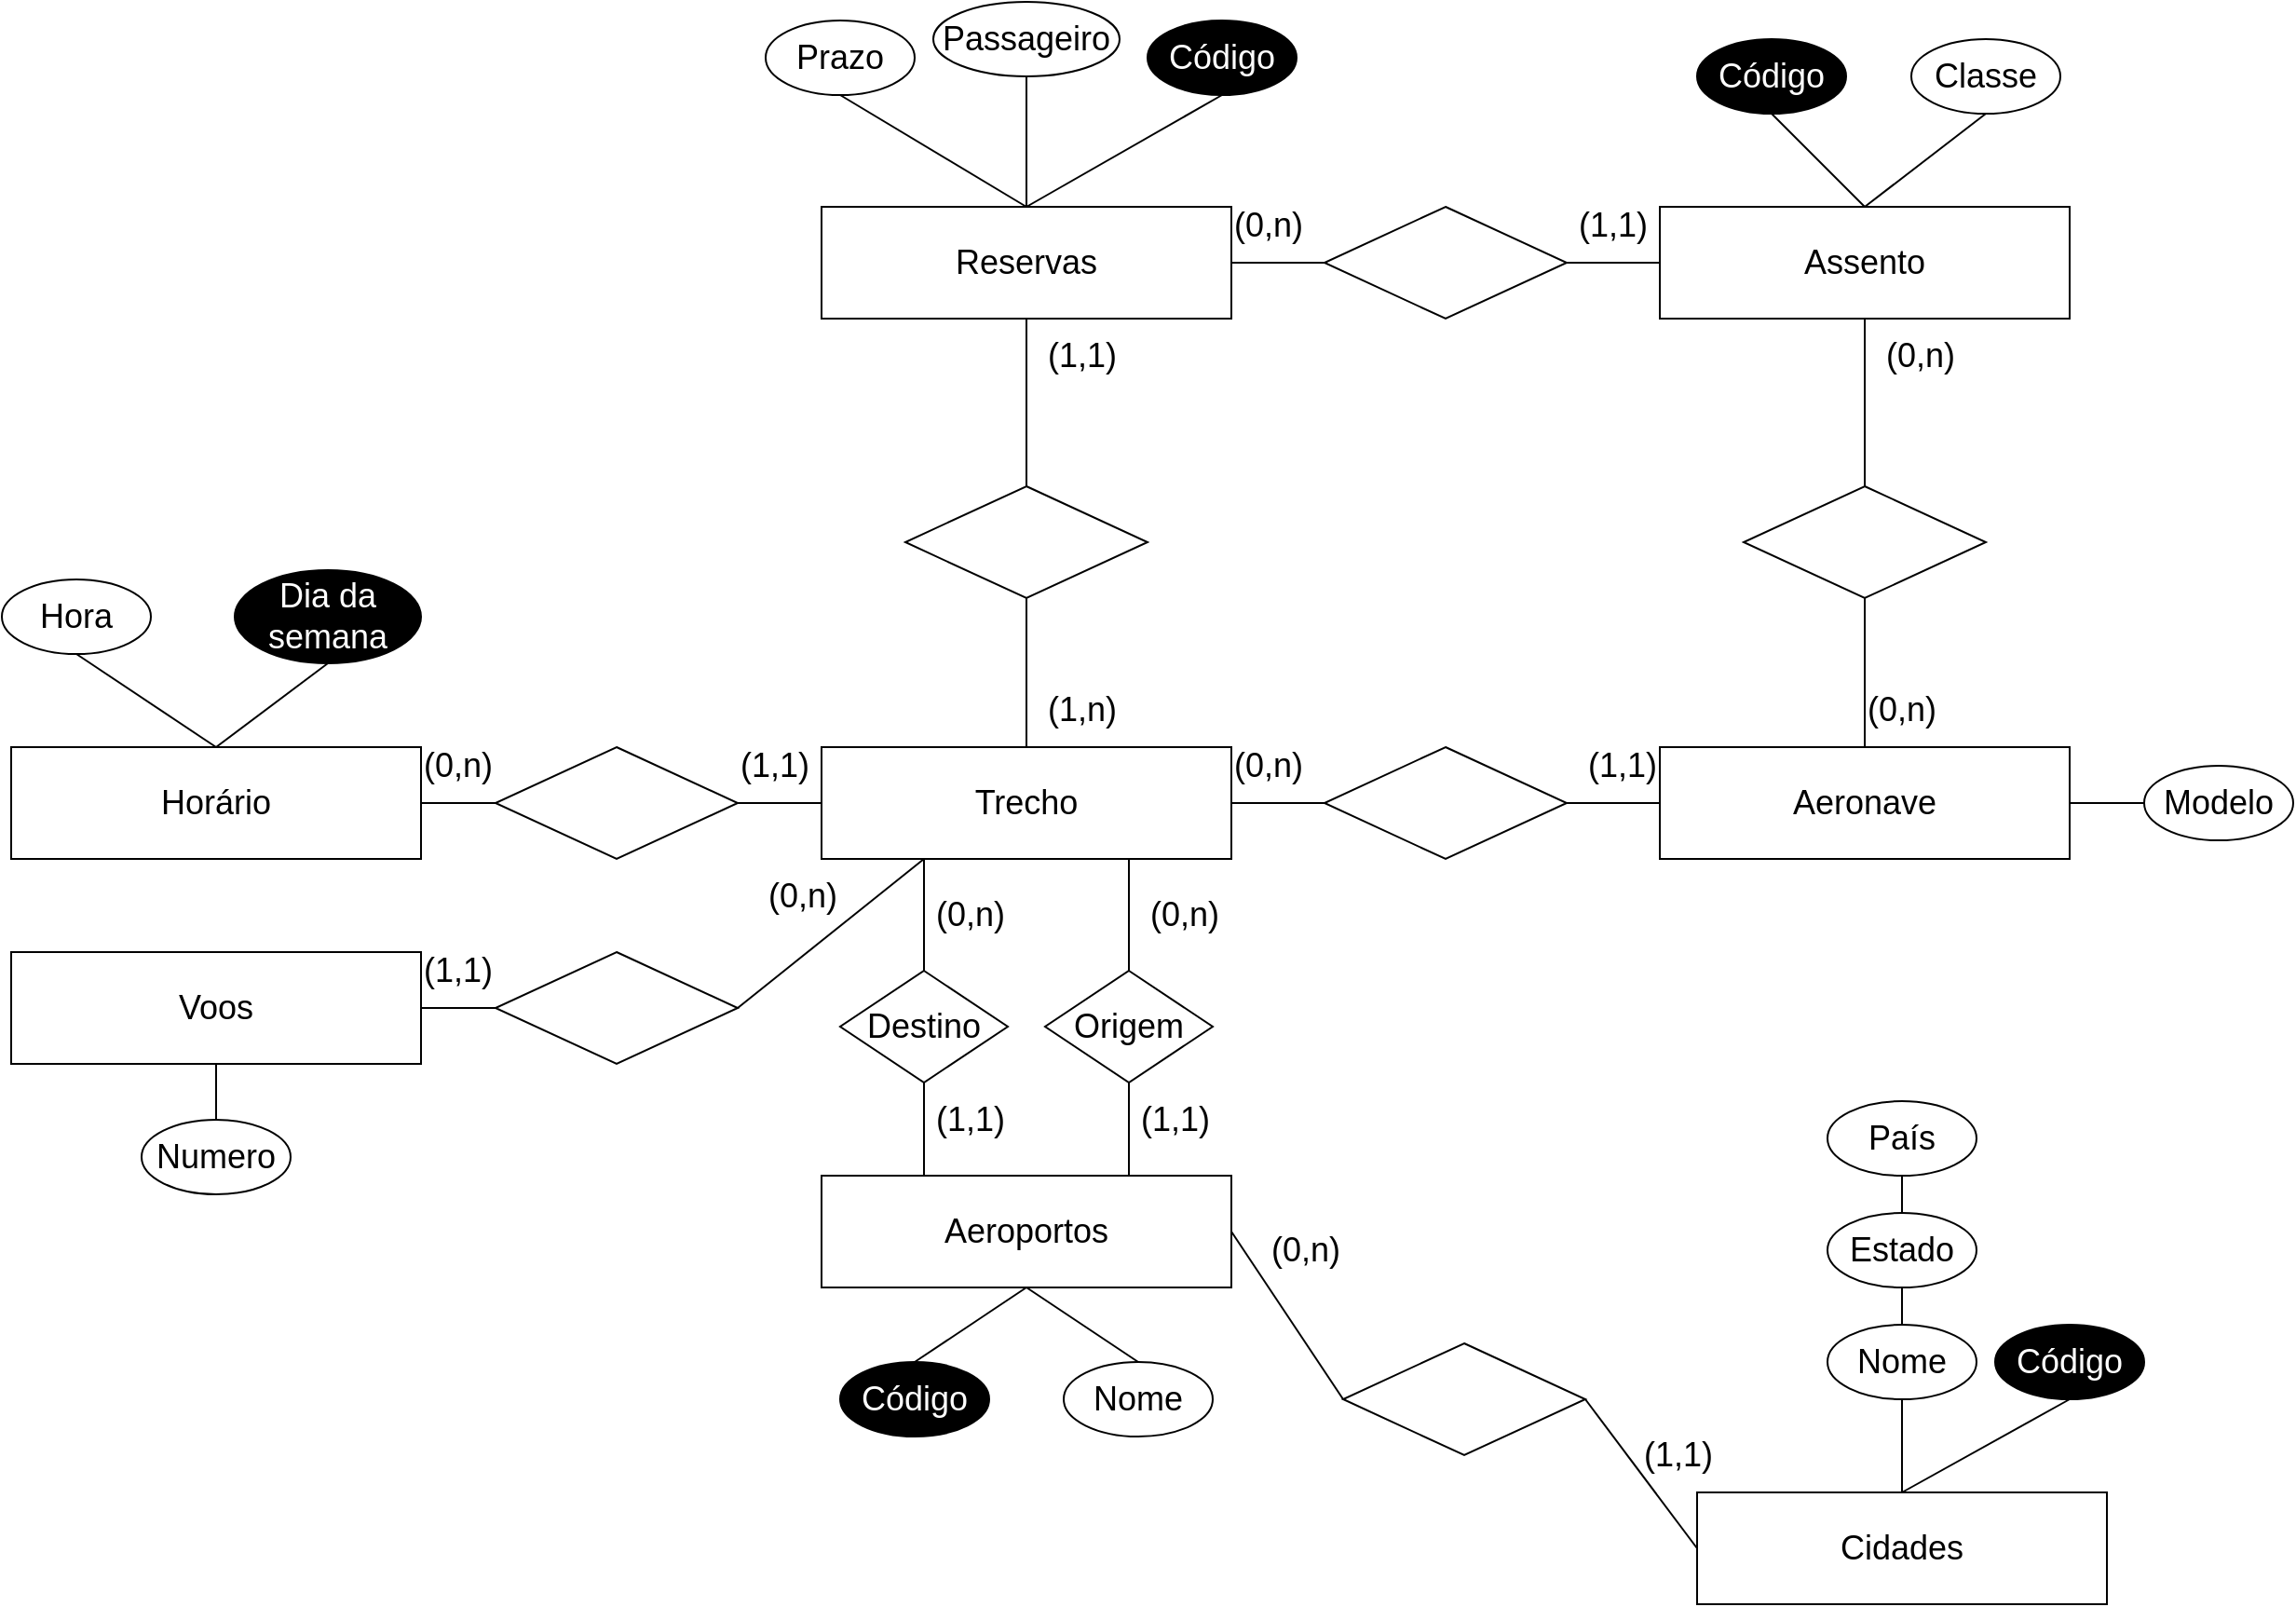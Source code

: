 <mxfile version="14.9.3" type="github">
  <diagram id="R2lEEEUBdFMjLlhIrx00" name="Page-1">
    <mxGraphModel dx="2297" dy="1850" grid="1" gridSize="10" guides="1" tooltips="1" connect="1" arrows="1" fold="1" page="1" pageScale="1" pageWidth="850" pageHeight="1100" math="0" shadow="0" extFonts="Permanent Marker^https://fonts.googleapis.com/css?family=Permanent+Marker">
      <root>
        <mxCell id="0" />
        <mxCell id="1" parent="0" />
        <mxCell id="9EKVIyOOfx1yKH4zafNA-1" value="&lt;font style=&quot;font-size: 18px&quot;&gt;Trecho&lt;/font&gt;" style="rounded=0;whiteSpace=wrap;html=1;" parent="1" vertex="1">
          <mxGeometry y="370" width="220" height="60" as="geometry" />
        </mxCell>
        <mxCell id="9EKVIyOOfx1yKH4zafNA-2" value="&lt;span style=&quot;font-size: 18px&quot;&gt;Reservas&lt;/span&gt;" style="rounded=0;whiteSpace=wrap;html=1;" parent="1" vertex="1">
          <mxGeometry y="80" width="220" height="60" as="geometry" />
        </mxCell>
        <mxCell id="9EKVIyOOfx1yKH4zafNA-4" value="&lt;font style=&quot;font-size: 18px&quot;&gt;Cidades&lt;/font&gt;" style="rounded=0;whiteSpace=wrap;html=1;" parent="1" vertex="1">
          <mxGeometry x="470" y="770" width="220" height="60" as="geometry" />
        </mxCell>
        <mxCell id="9EKVIyOOfx1yKH4zafNA-5" value="&lt;span style=&quot;font-size: 18px&quot;&gt;Aeroportos&lt;/span&gt;" style="rounded=0;whiteSpace=wrap;html=1;" parent="1" vertex="1">
          <mxGeometry y="600" width="220" height="60" as="geometry" />
        </mxCell>
        <mxCell id="9EKVIyOOfx1yKH4zafNA-6" value="&lt;span style=&quot;font-size: 18px&quot;&gt;Voos&lt;/span&gt;" style="rounded=0;whiteSpace=wrap;html=1;" parent="1" vertex="1">
          <mxGeometry x="-435" y="480" width="220" height="60" as="geometry" />
        </mxCell>
        <mxCell id="9EKVIyOOfx1yKH4zafNA-9" value="&lt;span style=&quot;font-size: 18px&quot;&gt;Aeronave&lt;/span&gt;" style="rounded=0;whiteSpace=wrap;html=1;" parent="1" vertex="1">
          <mxGeometry x="450" y="370" width="220" height="60" as="geometry" />
        </mxCell>
        <mxCell id="9EKVIyOOfx1yKH4zafNA-10" value="&lt;span style=&quot;font-size: 18px&quot;&gt;Assento&lt;/span&gt;" style="rounded=0;whiteSpace=wrap;html=1;" parent="1" vertex="1">
          <mxGeometry x="450" y="80" width="220" height="60" as="geometry" />
        </mxCell>
        <mxCell id="cMllE6r7DTJcGbb2FHrs-1" value="&lt;font style=&quot;font-size: 18px&quot; color=&quot;#ffffff&quot;&gt;Código&lt;/font&gt;" style="ellipse;whiteSpace=wrap;html=1;fillColor=#000000;" parent="1" vertex="1">
          <mxGeometry x="175" y="-20" width="80" height="40" as="geometry" />
        </mxCell>
        <mxCell id="cMllE6r7DTJcGbb2FHrs-2" value="&lt;span style=&quot;font-size: 18px&quot;&gt;Passageiro&lt;/span&gt;" style="ellipse;whiteSpace=wrap;html=1;" parent="1" vertex="1">
          <mxGeometry x="60" y="-30" width="100" height="40" as="geometry" />
        </mxCell>
        <mxCell id="cMllE6r7DTJcGbb2FHrs-3" value="" style="endArrow=none;html=1;entryX=0.5;entryY=1;entryDx=0;entryDy=0;exitX=0.5;exitY=0;exitDx=0;exitDy=0;" parent="1" source="9EKVIyOOfx1yKH4zafNA-1" target="9EKVIyOOfx1yKH4zafNA-2" edge="1">
          <mxGeometry width="50" height="50" relative="1" as="geometry">
            <mxPoint x="130" y="390" as="sourcePoint" />
            <mxPoint x="180" y="340" as="targetPoint" />
          </mxGeometry>
        </mxCell>
        <mxCell id="cMllE6r7DTJcGbb2FHrs-5" value="" style="endArrow=none;html=1;entryX=1;entryY=0.5;entryDx=0;entryDy=0;exitX=0;exitY=0.5;exitDx=0;exitDy=0;" parent="1" source="9EKVIyOOfx1yKH4zafNA-1" target="cMllE6r7DTJcGbb2FHrs-41" edge="1">
          <mxGeometry width="50" height="50" relative="1" as="geometry">
            <mxPoint x="130" y="390" as="sourcePoint" />
            <mxPoint x="-90.0" y="400" as="targetPoint" />
          </mxGeometry>
        </mxCell>
        <mxCell id="cMllE6r7DTJcGbb2FHrs-6" value="&lt;font style=&quot;font-size: 18px&quot;&gt;Prazo&lt;/font&gt;" style="ellipse;whiteSpace=wrap;html=1;" parent="1" vertex="1">
          <mxGeometry x="-30" y="-20" width="80" height="40" as="geometry" />
        </mxCell>
        <mxCell id="cMllE6r7DTJcGbb2FHrs-7" value="" style="endArrow=none;html=1;entryX=0.5;entryY=1;entryDx=0;entryDy=0;exitX=0.5;exitY=0;exitDx=0;exitDy=0;" parent="1" source="9EKVIyOOfx1yKH4zafNA-2" target="cMllE6r7DTJcGbb2FHrs-6" edge="1">
          <mxGeometry width="50" height="50" relative="1" as="geometry">
            <mxPoint x="130" y="330" as="sourcePoint" />
            <mxPoint x="180" y="280" as="targetPoint" />
          </mxGeometry>
        </mxCell>
        <mxCell id="cMllE6r7DTJcGbb2FHrs-8" value="" style="endArrow=none;html=1;entryX=0.5;entryY=1;entryDx=0;entryDy=0;" parent="1" target="cMllE6r7DTJcGbb2FHrs-1" edge="1">
          <mxGeometry width="50" height="50" relative="1" as="geometry">
            <mxPoint x="110" y="80" as="sourcePoint" />
            <mxPoint x="170" y="20" as="targetPoint" />
          </mxGeometry>
        </mxCell>
        <mxCell id="cMllE6r7DTJcGbb2FHrs-9" value="" style="endArrow=none;html=1;exitX=0.5;exitY=0;exitDx=0;exitDy=0;entryX=0.5;entryY=1;entryDx=0;entryDy=0;" parent="1" source="9EKVIyOOfx1yKH4zafNA-2" target="cMllE6r7DTJcGbb2FHrs-2" edge="1">
          <mxGeometry width="50" height="50" relative="1" as="geometry">
            <mxPoint x="110" y="70.0" as="sourcePoint" />
            <mxPoint x="120" y="20" as="targetPoint" />
          </mxGeometry>
        </mxCell>
        <mxCell id="cMllE6r7DTJcGbb2FHrs-11" value="&lt;font style=&quot;font-size: 18px&quot;&gt;Numero&lt;/font&gt;" style="ellipse;whiteSpace=wrap;html=1;" parent="1" vertex="1">
          <mxGeometry x="-365" y="570" width="80" height="40" as="geometry" />
        </mxCell>
        <mxCell id="cMllE6r7DTJcGbb2FHrs-14" value="" style="endArrow=none;html=1;entryX=0.5;entryY=1;entryDx=0;entryDy=0;exitX=0.5;exitY=0;exitDx=0;exitDy=0;" parent="1" source="cMllE6r7DTJcGbb2FHrs-11" target="9EKVIyOOfx1yKH4zafNA-6" edge="1">
          <mxGeometry width="50" height="50" relative="1" as="geometry">
            <mxPoint x="-235" y="790" as="sourcePoint" />
            <mxPoint x="-125" y="730" as="targetPoint" />
          </mxGeometry>
        </mxCell>
        <mxCell id="cMllE6r7DTJcGbb2FHrs-16" value="" style="endArrow=none;html=1;entryX=0.25;entryY=1;entryDx=0;entryDy=0;exitX=1;exitY=0.5;exitDx=0;exitDy=0;startArrow=none;" parent="1" source="cMllE6r7DTJcGbb2FHrs-55" target="9EKVIyOOfx1yKH4zafNA-1" edge="1">
          <mxGeometry width="50" height="50" relative="1" as="geometry">
            <mxPoint x="380" y="460" as="sourcePoint" />
            <mxPoint x="430" y="410" as="targetPoint" />
          </mxGeometry>
        </mxCell>
        <mxCell id="cMllE6r7DTJcGbb2FHrs-20" value="&lt;font style=&quot;font-size: 18px&quot;&gt;Modelo&lt;/font&gt;" style="ellipse;whiteSpace=wrap;html=1;" parent="1" vertex="1">
          <mxGeometry x="710" y="380" width="80" height="40" as="geometry" />
        </mxCell>
        <mxCell id="cMllE6r7DTJcGbb2FHrs-21" value="" style="endArrow=none;html=1;exitX=0.25;exitY=1;exitDx=0;exitDy=0;entryX=0.25;entryY=0;entryDx=0;entryDy=0;" parent="1" source="9EKVIyOOfx1yKH4zafNA-1" target="9EKVIyOOfx1yKH4zafNA-5" edge="1">
          <mxGeometry width="50" height="50" relative="1" as="geometry">
            <mxPoint x="340" y="410" as="sourcePoint" />
            <mxPoint x="390" y="360" as="targetPoint" />
          </mxGeometry>
        </mxCell>
        <mxCell id="cMllE6r7DTJcGbb2FHrs-22" value="" style="endArrow=none;html=1;entryX=0;entryY=0.5;entryDx=0;entryDy=0;exitX=1;exitY=0.5;exitDx=0;exitDy=0;" parent="1" source="9EKVIyOOfx1yKH4zafNA-5" target="K0stT1CYS860riI5PFnf-12" edge="1">
          <mxGeometry width="50" height="50" relative="1" as="geometry">
            <mxPoint x="220" y="630" as="sourcePoint" />
            <mxPoint x="-40" y="590" as="targetPoint" />
          </mxGeometry>
        </mxCell>
        <mxCell id="cMllE6r7DTJcGbb2FHrs-23" value="" style="endArrow=none;html=1;exitX=0.75;exitY=1;exitDx=0;exitDy=0;entryX=0.75;entryY=0;entryDx=0;entryDy=0;" parent="1" source="9EKVIyOOfx1yKH4zafNA-1" target="9EKVIyOOfx1yKH4zafNA-5" edge="1">
          <mxGeometry width="50" height="50" relative="1" as="geometry">
            <mxPoint x="215" y="430" as="sourcePoint" />
            <mxPoint x="440" y="430" as="targetPoint" />
          </mxGeometry>
        </mxCell>
        <mxCell id="cMllE6r7DTJcGbb2FHrs-24" value="&lt;font style=&quot;font-size: 18px&quot;&gt;Destino&lt;/font&gt;" style="rhombus;whiteSpace=wrap;html=1;" parent="1" vertex="1">
          <mxGeometry x="10" y="490" width="90" height="60" as="geometry" />
        </mxCell>
        <mxCell id="cMllE6r7DTJcGbb2FHrs-28" value="&lt;font style=&quot;font-size: 18px&quot;&gt;Origem&lt;/font&gt;" style="rhombus;whiteSpace=wrap;html=1;" parent="1" vertex="1">
          <mxGeometry x="120" y="490" width="90" height="60" as="geometry" />
        </mxCell>
        <mxCell id="cMllE6r7DTJcGbb2FHrs-30" value="&lt;font style=&quot;font-size: 18px&quot;&gt;Nome&lt;/font&gt;" style="ellipse;whiteSpace=wrap;html=1;" parent="1" vertex="1">
          <mxGeometry x="540" y="680" width="80" height="40" as="geometry" />
        </mxCell>
        <mxCell id="cMllE6r7DTJcGbb2FHrs-31" value="&lt;font style=&quot;font-size: 18px&quot;&gt;Estado&lt;/font&gt;" style="ellipse;whiteSpace=wrap;html=1;" parent="1" vertex="1">
          <mxGeometry x="540" y="620" width="80" height="40" as="geometry" />
        </mxCell>
        <mxCell id="cMllE6r7DTJcGbb2FHrs-32" value="&lt;font style=&quot;font-size: 18px&quot;&gt;País&lt;/font&gt;" style="ellipse;whiteSpace=wrap;html=1;" parent="1" vertex="1">
          <mxGeometry x="540" y="560" width="80" height="40" as="geometry" />
        </mxCell>
        <mxCell id="cMllE6r7DTJcGbb2FHrs-33" value="" style="endArrow=none;html=1;entryX=0.5;entryY=0;entryDx=0;entryDy=0;exitX=0.5;exitY=1;exitDx=0;exitDy=0;" parent="1" source="cMllE6r7DTJcGbb2FHrs-30" target="9EKVIyOOfx1yKH4zafNA-4" edge="1">
          <mxGeometry width="50" height="50" relative="1" as="geometry">
            <mxPoint x="460" y="580" as="sourcePoint" />
            <mxPoint x="410" y="540" as="targetPoint" />
          </mxGeometry>
        </mxCell>
        <mxCell id="cMllE6r7DTJcGbb2FHrs-36" value="" style="endArrow=none;html=1;entryX=0.5;entryY=1;entryDx=0;entryDy=0;exitX=0.5;exitY=0;exitDx=0;exitDy=0;" parent="1" source="cMllE6r7DTJcGbb2FHrs-30" target="cMllE6r7DTJcGbb2FHrs-31" edge="1">
          <mxGeometry width="50" height="50" relative="1" as="geometry">
            <mxPoint x="580" y="700" as="sourcePoint" />
            <mxPoint x="580" y="650" as="targetPoint" />
          </mxGeometry>
        </mxCell>
        <mxCell id="cMllE6r7DTJcGbb2FHrs-37" value="" style="endArrow=none;html=1;entryX=0.5;entryY=1;entryDx=0;entryDy=0;exitX=0.5;exitY=0;exitDx=0;exitDy=0;" parent="1" source="cMllE6r7DTJcGbb2FHrs-31" target="cMllE6r7DTJcGbb2FHrs-32" edge="1">
          <mxGeometry width="50" height="50" relative="1" as="geometry">
            <mxPoint x="910" y="500" as="sourcePoint" />
            <mxPoint x="960" y="450" as="targetPoint" />
          </mxGeometry>
        </mxCell>
        <mxCell id="cMllE6r7DTJcGbb2FHrs-38" value="&lt;font style=&quot;font-size: 18px&quot;&gt;Nome&lt;/font&gt;" style="ellipse;whiteSpace=wrap;html=1;" parent="1" vertex="1">
          <mxGeometry x="130" y="700" width="80" height="40" as="geometry" />
        </mxCell>
        <mxCell id="cMllE6r7DTJcGbb2FHrs-40" value="" style="endArrow=none;html=1;entryX=0.5;entryY=1;entryDx=0;entryDy=0;exitX=0.5;exitY=0;exitDx=0;exitDy=0;" parent="1" source="cMllE6r7DTJcGbb2FHrs-38" target="9EKVIyOOfx1yKH4zafNA-5" edge="1">
          <mxGeometry width="50" height="50" relative="1" as="geometry">
            <mxPoint x="20" y="590" as="sourcePoint" />
            <mxPoint x="70" y="540" as="targetPoint" />
          </mxGeometry>
        </mxCell>
        <mxCell id="cMllE6r7DTJcGbb2FHrs-41" value="&lt;span style=&quot;font-size: 18px&quot;&gt;Horário&lt;/span&gt;" style="rounded=0;whiteSpace=wrap;html=1;" parent="1" vertex="1">
          <mxGeometry x="-435" y="370" width="220" height="60" as="geometry" />
        </mxCell>
        <mxCell id="cMllE6r7DTJcGbb2FHrs-42" value="&lt;font style=&quot;font-size: 18px&quot;&gt;Hora&lt;/font&gt;" style="ellipse;whiteSpace=wrap;html=1;" parent="1" vertex="1">
          <mxGeometry x="-440" y="280" width="80" height="40" as="geometry" />
        </mxCell>
        <mxCell id="cMllE6r7DTJcGbb2FHrs-43" value="&lt;font style=&quot;font-size: 18px&quot;&gt;Dia da semana&lt;/font&gt;" style="ellipse;whiteSpace=wrap;html=1;shadow=0;sketch=0;fontColor=#ffffff;fillColor=#000000;" parent="1" vertex="1">
          <mxGeometry x="-315" y="275" width="100" height="50" as="geometry" />
        </mxCell>
        <mxCell id="cMllE6r7DTJcGbb2FHrs-44" value="" style="endArrow=none;html=1;entryX=0.5;entryY=1;entryDx=0;entryDy=0;exitX=0.5;exitY=0;exitDx=0;exitDy=0;" parent="1" source="cMllE6r7DTJcGbb2FHrs-41" target="cMllE6r7DTJcGbb2FHrs-42" edge="1">
          <mxGeometry width="50" height="50" relative="1" as="geometry">
            <mxPoint x="-195" y="350" as="sourcePoint" />
            <mxPoint x="-145" y="300" as="targetPoint" />
          </mxGeometry>
        </mxCell>
        <mxCell id="cMllE6r7DTJcGbb2FHrs-45" value="" style="endArrow=none;html=1;entryX=0.5;entryY=1;entryDx=0;entryDy=0;exitX=0.5;exitY=0;exitDx=0;exitDy=0;" parent="1" source="cMllE6r7DTJcGbb2FHrs-41" target="cMllE6r7DTJcGbb2FHrs-43" edge="1">
          <mxGeometry width="50" height="50" relative="1" as="geometry">
            <mxPoint x="-195" y="350" as="sourcePoint" />
            <mxPoint x="-145" y="300" as="targetPoint" />
          </mxGeometry>
        </mxCell>
        <mxCell id="cMllE6r7DTJcGbb2FHrs-46" value="" style="rhombus;whiteSpace=wrap;html=1;" parent="1" vertex="1">
          <mxGeometry x="-175" y="370" width="130" height="60" as="geometry" />
        </mxCell>
        <mxCell id="cMllE6r7DTJcGbb2FHrs-47" value="" style="endArrow=none;html=1;entryX=0.5;entryY=0;entryDx=0;entryDy=0;exitX=0.5;exitY=1;exitDx=0;exitDy=0;" parent="1" source="9EKVIyOOfx1yKH4zafNA-10" target="9EKVIyOOfx1yKH4zafNA-9" edge="1">
          <mxGeometry width="50" height="50" relative="1" as="geometry">
            <mxPoint x="750" y="70" as="sourcePoint" />
            <mxPoint x="920" y="-130" as="targetPoint" />
          </mxGeometry>
        </mxCell>
        <mxCell id="cMllE6r7DTJcGbb2FHrs-48" value="" style="endArrow=none;html=1;entryX=0;entryY=0.5;entryDx=0;entryDy=0;" parent="1" target="cMllE6r7DTJcGbb2FHrs-20" edge="1">
          <mxGeometry width="50" height="50" relative="1" as="geometry">
            <mxPoint x="670" y="400" as="sourcePoint" />
            <mxPoint x="920" y="-130" as="targetPoint" />
          </mxGeometry>
        </mxCell>
        <mxCell id="cMllE6r7DTJcGbb2FHrs-50" value="&lt;font style=&quot;font-size: 18px&quot;&gt;Classe&lt;/font&gt;" style="ellipse;whiteSpace=wrap;html=1;" parent="1" vertex="1">
          <mxGeometry x="585" y="-10" width="80" height="40" as="geometry" />
        </mxCell>
        <mxCell id="cMllE6r7DTJcGbb2FHrs-51" value="" style="endArrow=none;html=1;exitX=0.5;exitY=0;exitDx=0;exitDy=0;entryX=0.5;entryY=1;entryDx=0;entryDy=0;" parent="1" source="9EKVIyOOfx1yKH4zafNA-10" target="K0stT1CYS860riI5PFnf-15" edge="1">
          <mxGeometry width="50" height="50" relative="1" as="geometry">
            <mxPoint x="370" y="370" as="sourcePoint" />
            <mxPoint x="510" y="60" as="targetPoint" />
          </mxGeometry>
        </mxCell>
        <mxCell id="cMllE6r7DTJcGbb2FHrs-52" value="" style="endArrow=none;html=1;entryX=0.5;entryY=1;entryDx=0;entryDy=0;exitX=0.5;exitY=0;exitDx=0;exitDy=0;" parent="1" source="9EKVIyOOfx1yKH4zafNA-10" target="cMllE6r7DTJcGbb2FHrs-50" edge="1">
          <mxGeometry width="50" height="50" relative="1" as="geometry">
            <mxPoint x="740" y="70" as="sourcePoint" />
            <mxPoint x="420" y="320" as="targetPoint" />
          </mxGeometry>
        </mxCell>
        <mxCell id="cMllE6r7DTJcGbb2FHrs-54" value="" style="endArrow=none;html=1;entryX=0;entryY=0.5;entryDx=0;entryDy=0;exitX=1;exitY=0.5;exitDx=0;exitDy=0;" parent="1" source="9EKVIyOOfx1yKH4zafNA-2" target="9EKVIyOOfx1yKH4zafNA-10" edge="1">
          <mxGeometry width="50" height="50" relative="1" as="geometry">
            <mxPoint x="280" y="170" as="sourcePoint" />
            <mxPoint x="360" y="110" as="targetPoint" />
          </mxGeometry>
        </mxCell>
        <mxCell id="cMllE6r7DTJcGbb2FHrs-55" value="" style="rhombus;whiteSpace=wrap;html=1;rotation=0;" parent="1" vertex="1">
          <mxGeometry x="-175" y="480" width="130" height="60" as="geometry" />
        </mxCell>
        <mxCell id="cMllE6r7DTJcGbb2FHrs-56" value="" style="endArrow=none;html=1;entryX=0;entryY=0.5;entryDx=0;entryDy=0;exitX=1;exitY=0.5;exitDx=0;exitDy=0;" parent="1" source="9EKVIyOOfx1yKH4zafNA-6" target="cMllE6r7DTJcGbb2FHrs-55" edge="1">
          <mxGeometry width="50" height="50" relative="1" as="geometry">
            <mxPoint x="-325" y="530" as="sourcePoint" />
            <mxPoint x="95" y="430" as="targetPoint" />
          </mxGeometry>
        </mxCell>
        <mxCell id="cMllE6r7DTJcGbb2FHrs-61" value="" style="endArrow=none;html=1;entryX=0;entryY=0.5;entryDx=0;entryDy=0;exitX=1;exitY=0.5;exitDx=0;exitDy=0;" parent="1" source="9EKVIyOOfx1yKH4zafNA-1" target="9EKVIyOOfx1yKH4zafNA-9" edge="1">
          <mxGeometry width="50" height="50" relative="1" as="geometry">
            <mxPoint x="300" y="280" as="sourcePoint" />
            <mxPoint x="350" y="230" as="targetPoint" />
          </mxGeometry>
        </mxCell>
        <mxCell id="cMllE6r7DTJcGbb2FHrs-62" value="" style="rhombus;whiteSpace=wrap;html=1;" parent="1" vertex="1">
          <mxGeometry x="270" y="370" width="130" height="60" as="geometry" />
        </mxCell>
        <mxCell id="cMllE6r7DTJcGbb2FHrs-63" value="" style="rhombus;whiteSpace=wrap;html=1;" parent="1" vertex="1">
          <mxGeometry x="270" y="80" width="130" height="60" as="geometry" />
        </mxCell>
        <mxCell id="cMllE6r7DTJcGbb2FHrs-64" value="" style="rhombus;whiteSpace=wrap;html=1;" parent="1" vertex="1">
          <mxGeometry x="45" y="230" width="130" height="60" as="geometry" />
        </mxCell>
        <mxCell id="cMllE6r7DTJcGbb2FHrs-65" value="" style="rhombus;whiteSpace=wrap;html=1;" parent="1" vertex="1">
          <mxGeometry x="495" y="230" width="130" height="60" as="geometry" />
        </mxCell>
        <mxCell id="cMllE6r7DTJcGbb2FHrs-98" value="" style="endArrow=none;html=1;entryX=0.5;entryY=1;entryDx=0;entryDy=0;exitX=0.5;exitY=0;exitDx=0;exitDy=0;" parent="1" source="K0stT1CYS860riI5PFnf-16" target="9EKVIyOOfx1yKH4zafNA-5" edge="1">
          <mxGeometry width="50" height="50" relative="1" as="geometry">
            <mxPoint x="50" y="700" as="sourcePoint" />
            <mxPoint x="200" y="610" as="targetPoint" />
          </mxGeometry>
        </mxCell>
        <mxCell id="K0stT1CYS860riI5PFnf-1" value="&lt;font style=&quot;font-size: 18px&quot;&gt;(1,1)&lt;/font&gt;" style="text;html=1;strokeColor=none;fillColor=none;align=center;verticalAlign=middle;whiteSpace=wrap;rounded=0;" parent="1" vertex="1">
          <mxGeometry x="60" y="560" width="40" height="20" as="geometry" />
        </mxCell>
        <mxCell id="K0stT1CYS860riI5PFnf-2" value="&lt;font style=&quot;font-size: 18px&quot;&gt;(1,1)&lt;/font&gt;" style="text;html=1;strokeColor=none;fillColor=none;align=center;verticalAlign=middle;whiteSpace=wrap;rounded=0;" parent="1" vertex="1">
          <mxGeometry x="170" y="560" width="40" height="20" as="geometry" />
        </mxCell>
        <mxCell id="K0stT1CYS860riI5PFnf-3" value="&lt;font style=&quot;font-size: 18px&quot;&gt;(0,n)&lt;/font&gt;" style="text;html=1;strokeColor=none;fillColor=none;align=center;verticalAlign=middle;whiteSpace=wrap;rounded=0;" parent="1" vertex="1">
          <mxGeometry x="60" y="450" width="40" height="20" as="geometry" />
        </mxCell>
        <mxCell id="K0stT1CYS860riI5PFnf-4" value="&lt;font style=&quot;font-size: 18px&quot;&gt;(0,n)&lt;/font&gt;" style="text;html=1;strokeColor=none;fillColor=none;align=center;verticalAlign=middle;whiteSpace=wrap;rounded=0;" parent="1" vertex="1">
          <mxGeometry x="175" y="450" width="40" height="20" as="geometry" />
        </mxCell>
        <mxCell id="K0stT1CYS860riI5PFnf-5" value="&lt;font style=&quot;font-size: 18px&quot;&gt;(1,1)&lt;/font&gt;" style="text;html=1;strokeColor=none;fillColor=none;align=center;verticalAlign=middle;whiteSpace=wrap;rounded=0;" parent="1" vertex="1">
          <mxGeometry x="-45" y="370" width="40" height="20" as="geometry" />
        </mxCell>
        <mxCell id="K0stT1CYS860riI5PFnf-9" value="&lt;font style=&quot;font-size: 18px&quot;&gt;(0,n)&lt;/font&gt;" style="text;html=1;strokeColor=none;fillColor=none;align=center;verticalAlign=middle;whiteSpace=wrap;rounded=0;" parent="1" vertex="1">
          <mxGeometry x="-215" y="370" width="40" height="20" as="geometry" />
        </mxCell>
        <mxCell id="K0stT1CYS860riI5PFnf-10" value="&lt;font style=&quot;font-size: 18px&quot;&gt;(0,n)&lt;/font&gt;" style="text;html=1;strokeColor=none;fillColor=none;align=center;verticalAlign=middle;whiteSpace=wrap;rounded=0;" parent="1" vertex="1">
          <mxGeometry x="-30" y="440" width="40" height="20" as="geometry" />
        </mxCell>
        <mxCell id="K0stT1CYS860riI5PFnf-11" value="&lt;font style=&quot;font-size: 18px&quot;&gt;(1,1)&lt;/font&gt;" style="text;html=1;strokeColor=none;fillColor=none;align=center;verticalAlign=middle;whiteSpace=wrap;rounded=0;" parent="1" vertex="1">
          <mxGeometry x="-215" y="480" width="40" height="20" as="geometry" />
        </mxCell>
        <mxCell id="K0stT1CYS860riI5PFnf-12" value="" style="rhombus;whiteSpace=wrap;html=1;rotation=0;" parent="1" vertex="1">
          <mxGeometry x="280" y="690" width="130" height="60" as="geometry" />
        </mxCell>
        <mxCell id="K0stT1CYS860riI5PFnf-14" value="" style="endArrow=none;html=1;entryX=1;entryY=0.5;entryDx=0;entryDy=0;exitX=0;exitY=0.5;exitDx=0;exitDy=0;" parent="1" source="9EKVIyOOfx1yKH4zafNA-4" target="K0stT1CYS860riI5PFnf-12" edge="1">
          <mxGeometry width="50" height="50" relative="1" as="geometry">
            <mxPoint x="230" y="640" as="sourcePoint" />
            <mxPoint x="280" y="730" as="targetPoint" />
          </mxGeometry>
        </mxCell>
        <mxCell id="K0stT1CYS860riI5PFnf-15" value="&lt;font style=&quot;font-size: 18px&quot; color=&quot;#ffffff&quot;&gt;Código&lt;/font&gt;" style="ellipse;whiteSpace=wrap;html=1;fillColor=#000000;" parent="1" vertex="1">
          <mxGeometry x="470" y="-10" width="80" height="40" as="geometry" />
        </mxCell>
        <mxCell id="K0stT1CYS860riI5PFnf-16" value="&lt;font style=&quot;font-size: 18px&quot; color=&quot;#ffffff&quot;&gt;Código&lt;/font&gt;" style="ellipse;whiteSpace=wrap;html=1;fillColor=#000000;" parent="1" vertex="1">
          <mxGeometry x="10" y="700" width="80" height="40" as="geometry" />
        </mxCell>
        <mxCell id="K0stT1CYS860riI5PFnf-17" value="&lt;font style=&quot;font-size: 18px&quot;&gt;(0,n)&lt;/font&gt;" style="text;html=1;strokeColor=none;fillColor=none;align=center;verticalAlign=middle;whiteSpace=wrap;rounded=0;" parent="1" vertex="1">
          <mxGeometry x="240" y="630" width="40" height="20" as="geometry" />
        </mxCell>
        <mxCell id="K0stT1CYS860riI5PFnf-18" value="&lt;font style=&quot;font-size: 18px&quot;&gt;(1,1)&lt;/font&gt;" style="text;html=1;strokeColor=none;fillColor=none;align=center;verticalAlign=middle;whiteSpace=wrap;rounded=0;" parent="1" vertex="1">
          <mxGeometry x="440" y="740" width="40" height="20" as="geometry" />
        </mxCell>
        <mxCell id="K0stT1CYS860riI5PFnf-19" value="&lt;font style=&quot;font-size: 18px&quot;&gt;(1,n)&lt;/font&gt;" style="text;html=1;strokeColor=none;fillColor=none;align=center;verticalAlign=middle;whiteSpace=wrap;rounded=0;" parent="1" vertex="1">
          <mxGeometry x="120" y="340" width="40" height="20" as="geometry" />
        </mxCell>
        <mxCell id="K0stT1CYS860riI5PFnf-20" value="&lt;font style=&quot;font-size: 18px&quot;&gt;(1,1)&lt;/font&gt;" style="text;html=1;strokeColor=none;fillColor=none;align=center;verticalAlign=middle;whiteSpace=wrap;rounded=0;" parent="1" vertex="1">
          <mxGeometry x="120" y="150" width="40" height="20" as="geometry" />
        </mxCell>
        <mxCell id="K0stT1CYS860riI5PFnf-21" value="&lt;font style=&quot;font-size: 18px&quot;&gt;(1,1)&lt;/font&gt;" style="text;html=1;strokeColor=none;fillColor=none;align=center;verticalAlign=middle;whiteSpace=wrap;rounded=0;" parent="1" vertex="1">
          <mxGeometry x="405" y="80" width="40" height="20" as="geometry" />
        </mxCell>
        <mxCell id="K0stT1CYS860riI5PFnf-22" value="&lt;font style=&quot;font-size: 18px&quot;&gt;(0,n)&lt;/font&gt;" style="text;html=1;strokeColor=none;fillColor=none;align=center;verticalAlign=middle;whiteSpace=wrap;rounded=0;" parent="1" vertex="1">
          <mxGeometry x="220" y="80" width="40" height="20" as="geometry" />
        </mxCell>
        <mxCell id="K0stT1CYS860riI5PFnf-23" value="&lt;font style=&quot;font-size: 18px&quot;&gt;(0,n)&lt;/font&gt;" style="text;html=1;strokeColor=none;fillColor=none;align=center;verticalAlign=middle;whiteSpace=wrap;rounded=0;" parent="1" vertex="1">
          <mxGeometry x="560" y="340" width="40" height="20" as="geometry" />
        </mxCell>
        <mxCell id="K0stT1CYS860riI5PFnf-25" value="&lt;font style=&quot;font-size: 18px&quot;&gt;(0,n)&lt;/font&gt;" style="text;html=1;strokeColor=none;fillColor=none;align=center;verticalAlign=middle;whiteSpace=wrap;rounded=0;" parent="1" vertex="1">
          <mxGeometry x="570" y="150" width="40" height="20" as="geometry" />
        </mxCell>
        <mxCell id="K0stT1CYS860riI5PFnf-26" value="&lt;font style=&quot;font-size: 18px&quot;&gt;(0,n)&lt;/font&gt;" style="text;html=1;strokeColor=none;fillColor=none;align=center;verticalAlign=middle;whiteSpace=wrap;rounded=0;" parent="1" vertex="1">
          <mxGeometry x="220" y="370" width="40" height="20" as="geometry" />
        </mxCell>
        <mxCell id="K0stT1CYS860riI5PFnf-27" value="&lt;font style=&quot;font-size: 18px&quot;&gt;(1,1)&lt;/font&gt;" style="text;html=1;strokeColor=none;fillColor=none;align=center;verticalAlign=middle;whiteSpace=wrap;rounded=0;" parent="1" vertex="1">
          <mxGeometry x="410" y="370" width="40" height="20" as="geometry" />
        </mxCell>
        <mxCell id="fwInOYOS3nnot-pSwwib-1" value="&lt;font style=&quot;font-size: 18px&quot; color=&quot;#ffffff&quot;&gt;Código&lt;/font&gt;" style="ellipse;whiteSpace=wrap;html=1;fillColor=#000000;" vertex="1" parent="1">
          <mxGeometry x="630" y="680" width="80" height="40" as="geometry" />
        </mxCell>
        <mxCell id="fwInOYOS3nnot-pSwwib-2" value="" style="endArrow=none;html=1;entryX=0.5;entryY=1;entryDx=0;entryDy=0;exitX=0.5;exitY=0;exitDx=0;exitDy=0;" edge="1" parent="1" source="9EKVIyOOfx1yKH4zafNA-4" target="fwInOYOS3nnot-pSwwib-1">
          <mxGeometry width="50" height="50" relative="1" as="geometry">
            <mxPoint x="60" y="710" as="sourcePoint" />
            <mxPoint x="120" y="670" as="targetPoint" />
          </mxGeometry>
        </mxCell>
      </root>
    </mxGraphModel>
  </diagram>
</mxfile>
